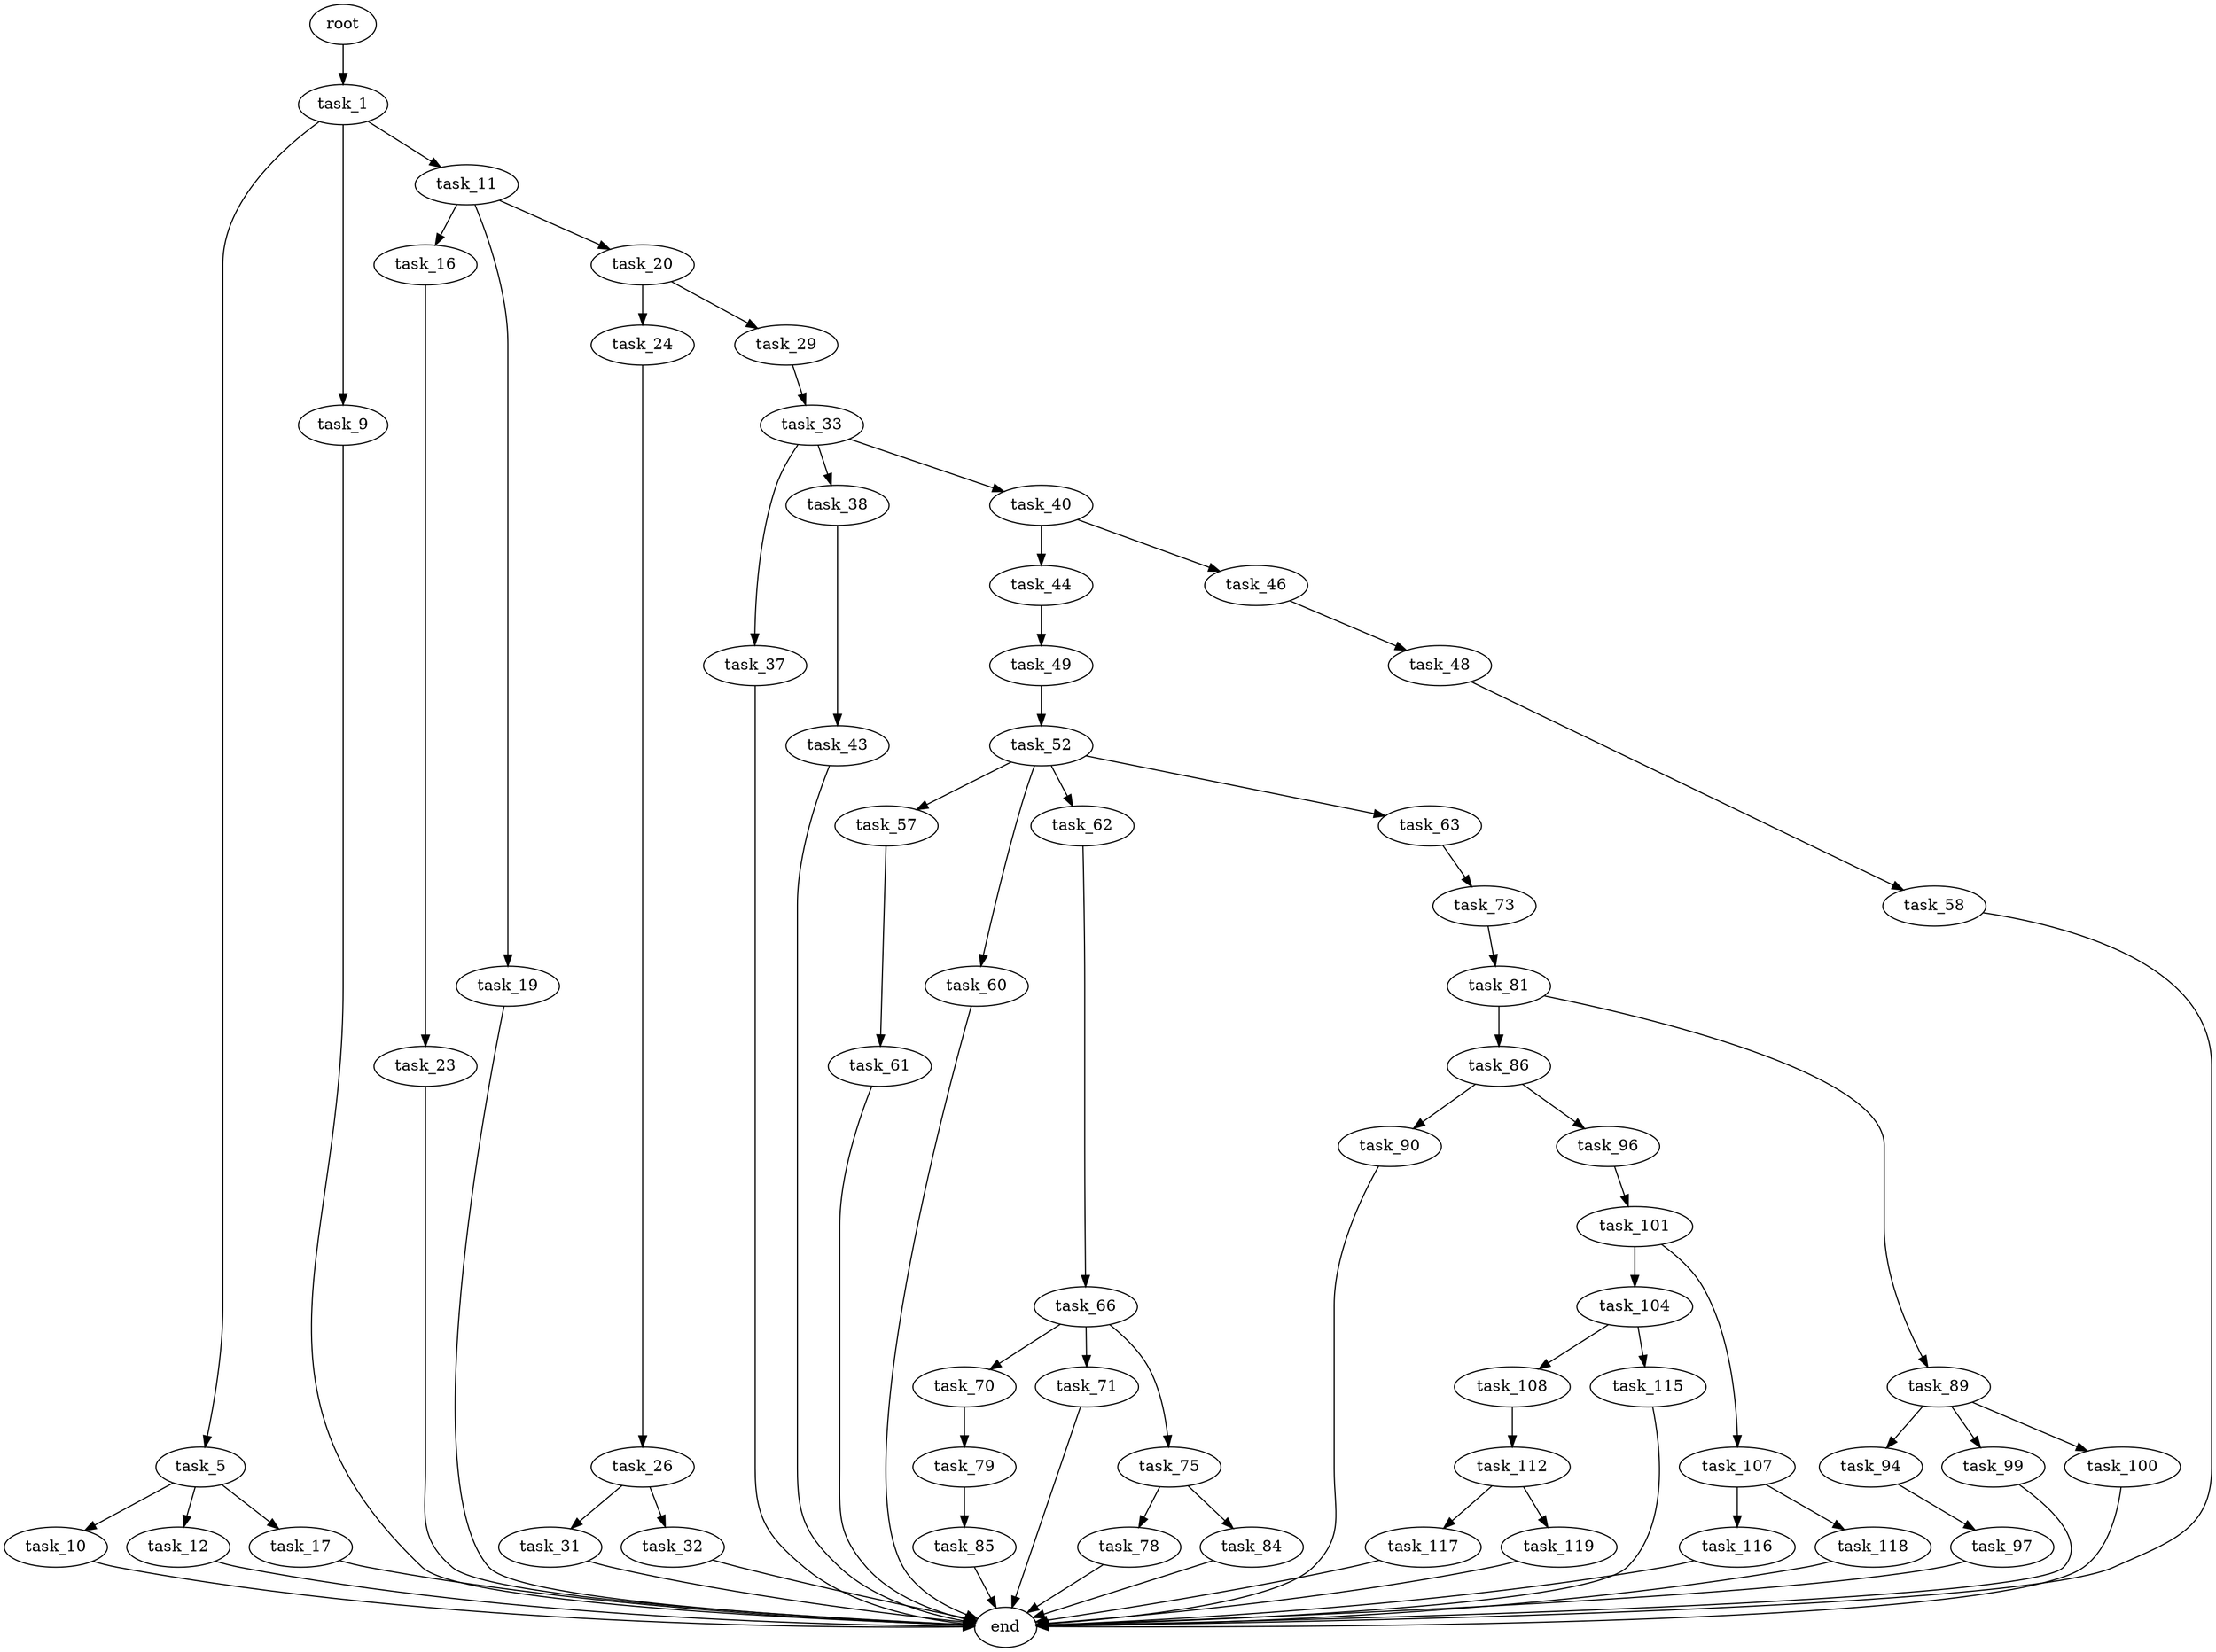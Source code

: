 digraph G {
  root [size="0.000000"];
  task_1 [size="28991029248.000000"];
  task_5 [size="368293445632.000000"];
  task_9 [size="5954249862.000000"];
  task_10 [size="782757789696.000000"];
  task_11 [size="10255258595.000000"];
  task_12 [size="368293445632.000000"];
  task_16 [size="48545630064.000000"];
  task_17 [size="4923400648.000000"];
  task_19 [size="27969166591.000000"];
  task_20 [size="28991029248.000000"];
  task_23 [size="391369439689.000000"];
  task_24 [size="8589934592.000000"];
  task_26 [size="763231588.000000"];
  task_29 [size="40699452626.000000"];
  task_31 [size="920681335.000000"];
  task_32 [size="594166479232.000000"];
  task_33 [size="8589934592.000000"];
  task_37 [size="4995530175.000000"];
  task_38 [size="368293445632.000000"];
  task_40 [size="667456316.000000"];
  task_43 [size="1806281729.000000"];
  task_44 [size="134217728000.000000"];
  task_46 [size="75236779932.000000"];
  task_48 [size="1073741824000.000000"];
  task_49 [size="407328925.000000"];
  task_52 [size="393838332528.000000"];
  task_57 [size="8589934592.000000"];
  task_58 [size="620361286716.000000"];
  task_60 [size="430555194999.000000"];
  task_61 [size="4786957574.000000"];
  task_62 [size="72507437725.000000"];
  task_63 [size="382164094924.000000"];
  task_66 [size="8589934592.000000"];
  task_70 [size="1018658008.000000"];
  task_71 [size="13187237439.000000"];
  task_73 [size="268636171553.000000"];
  task_75 [size="994444602.000000"];
  task_78 [size="231928233984.000000"];
  task_79 [size="134217728000.000000"];
  task_81 [size="1073741824000.000000"];
  task_84 [size="17325741701.000000"];
  task_85 [size="215987487372.000000"];
  task_86 [size="68719476736.000000"];
  task_89 [size="972716280493.000000"];
  task_90 [size="420019527156.000000"];
  task_94 [size="231928233984.000000"];
  task_96 [size="7077463996.000000"];
  task_97 [size="4380090466.000000"];
  task_99 [size="314696935956.000000"];
  task_100 [size="639891033883.000000"];
  task_101 [size="4716758153.000000"];
  task_104 [size="68719476736.000000"];
  task_107 [size="231928233984.000000"];
  task_108 [size="1021627978057.000000"];
  task_112 [size="63429349144.000000"];
  task_115 [size="161358295483.000000"];
  task_116 [size="1083321397.000000"];
  task_117 [size="2295758966.000000"];
  task_118 [size="134217728000.000000"];
  task_119 [size="179066431605.000000"];
  end [size="0.000000"];

  root -> task_1 [size="1.000000"];
  task_1 -> task_5 [size="75497472.000000"];
  task_1 -> task_9 [size="75497472.000000"];
  task_1 -> task_11 [size="75497472.000000"];
  task_5 -> task_10 [size="411041792.000000"];
  task_5 -> task_12 [size="411041792.000000"];
  task_5 -> task_17 [size="411041792.000000"];
  task_9 -> end [size="1.000000"];
  task_10 -> end [size="1.000000"];
  task_11 -> task_16 [size="301989888.000000"];
  task_11 -> task_19 [size="301989888.000000"];
  task_11 -> task_20 [size="301989888.000000"];
  task_12 -> end [size="1.000000"];
  task_16 -> task_23 [size="75497472.000000"];
  task_17 -> end [size="1.000000"];
  task_19 -> end [size="1.000000"];
  task_20 -> task_24 [size="75497472.000000"];
  task_20 -> task_29 [size="75497472.000000"];
  task_23 -> end [size="1.000000"];
  task_24 -> task_26 [size="33554432.000000"];
  task_26 -> task_31 [size="75497472.000000"];
  task_26 -> task_32 [size="75497472.000000"];
  task_29 -> task_33 [size="679477248.000000"];
  task_31 -> end [size="1.000000"];
  task_32 -> end [size="1.000000"];
  task_33 -> task_37 [size="33554432.000000"];
  task_33 -> task_38 [size="33554432.000000"];
  task_33 -> task_40 [size="33554432.000000"];
  task_37 -> end [size="1.000000"];
  task_38 -> task_43 [size="411041792.000000"];
  task_40 -> task_44 [size="33554432.000000"];
  task_40 -> task_46 [size="33554432.000000"];
  task_43 -> end [size="1.000000"];
  task_44 -> task_49 [size="209715200.000000"];
  task_46 -> task_48 [size="75497472.000000"];
  task_48 -> task_58 [size="838860800.000000"];
  task_49 -> task_52 [size="33554432.000000"];
  task_52 -> task_57 [size="411041792.000000"];
  task_52 -> task_60 [size="411041792.000000"];
  task_52 -> task_62 [size="411041792.000000"];
  task_52 -> task_63 [size="411041792.000000"];
  task_57 -> task_61 [size="33554432.000000"];
  task_58 -> end [size="1.000000"];
  task_60 -> end [size="1.000000"];
  task_61 -> end [size="1.000000"];
  task_62 -> task_66 [size="209715200.000000"];
  task_63 -> task_73 [size="411041792.000000"];
  task_66 -> task_70 [size="33554432.000000"];
  task_66 -> task_71 [size="33554432.000000"];
  task_66 -> task_75 [size="33554432.000000"];
  task_70 -> task_79 [size="75497472.000000"];
  task_71 -> end [size="1.000000"];
  task_73 -> task_81 [size="411041792.000000"];
  task_75 -> task_78 [size="75497472.000000"];
  task_75 -> task_84 [size="75497472.000000"];
  task_78 -> end [size="1.000000"];
  task_79 -> task_85 [size="209715200.000000"];
  task_81 -> task_86 [size="838860800.000000"];
  task_81 -> task_89 [size="838860800.000000"];
  task_84 -> end [size="1.000000"];
  task_85 -> end [size="1.000000"];
  task_86 -> task_90 [size="134217728.000000"];
  task_86 -> task_96 [size="134217728.000000"];
  task_89 -> task_94 [size="679477248.000000"];
  task_89 -> task_99 [size="679477248.000000"];
  task_89 -> task_100 [size="679477248.000000"];
  task_90 -> end [size="1.000000"];
  task_94 -> task_97 [size="301989888.000000"];
  task_96 -> task_101 [size="209715200.000000"];
  task_97 -> end [size="1.000000"];
  task_99 -> end [size="1.000000"];
  task_100 -> end [size="1.000000"];
  task_101 -> task_104 [size="75497472.000000"];
  task_101 -> task_107 [size="75497472.000000"];
  task_104 -> task_108 [size="134217728.000000"];
  task_104 -> task_115 [size="134217728.000000"];
  task_107 -> task_116 [size="301989888.000000"];
  task_107 -> task_118 [size="301989888.000000"];
  task_108 -> task_112 [size="679477248.000000"];
  task_112 -> task_117 [size="75497472.000000"];
  task_112 -> task_119 [size="75497472.000000"];
  task_115 -> end [size="1.000000"];
  task_116 -> end [size="1.000000"];
  task_117 -> end [size="1.000000"];
  task_118 -> end [size="1.000000"];
  task_119 -> end [size="1.000000"];
}
